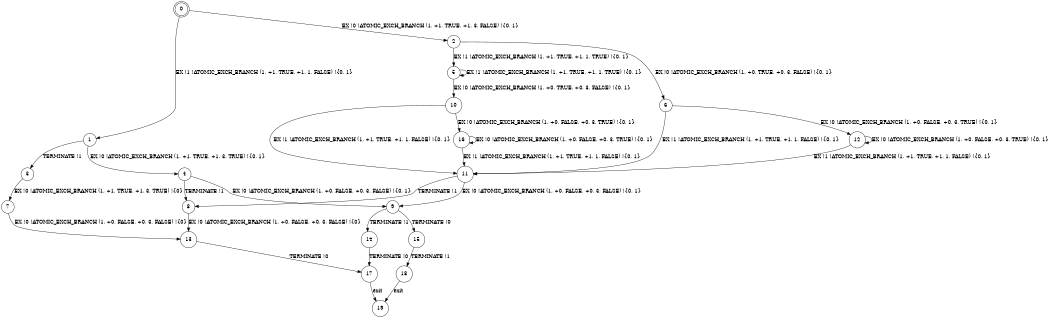 digraph BCG {
size = "7, 10.5";
center = TRUE;
node [shape = circle];
0 [peripheries = 2];
0 -> 1 [label = "EX !1 !ATOMIC_EXCH_BRANCH (1, +1, TRUE, +1, 1, FALSE) !{0, 1}"];
0 -> 2 [label = "EX !0 !ATOMIC_EXCH_BRANCH (1, +1, TRUE, +1, 3, FALSE) !{0, 1}"];
1 -> 3 [label = "TERMINATE !1"];
1 -> 4 [label = "EX !0 !ATOMIC_EXCH_BRANCH (1, +1, TRUE, +1, 3, TRUE) !{0, 1}"];
2 -> 5 [label = "EX !1 !ATOMIC_EXCH_BRANCH (1, +1, TRUE, +1, 1, TRUE) !{0, 1}"];
2 -> 6 [label = "EX !0 !ATOMIC_EXCH_BRANCH (1, +0, TRUE, +0, 3, FALSE) !{0, 1}"];
3 -> 7 [label = "EX !0 !ATOMIC_EXCH_BRANCH (1, +1, TRUE, +1, 3, TRUE) !{0}"];
4 -> 8 [label = "TERMINATE !1"];
4 -> 9 [label = "EX !0 !ATOMIC_EXCH_BRANCH (1, +0, FALSE, +0, 3, FALSE) !{0, 1}"];
5 -> 5 [label = "EX !1 !ATOMIC_EXCH_BRANCH (1, +1, TRUE, +1, 1, TRUE) !{0, 1}"];
5 -> 10 [label = "EX !0 !ATOMIC_EXCH_BRANCH (1, +0, TRUE, +0, 3, FALSE) !{0, 1}"];
6 -> 11 [label = "EX !1 !ATOMIC_EXCH_BRANCH (1, +1, TRUE, +1, 1, FALSE) !{0, 1}"];
6 -> 12 [label = "EX !0 !ATOMIC_EXCH_BRANCH (1, +0, FALSE, +0, 3, TRUE) !{0, 1}"];
7 -> 13 [label = "EX !0 !ATOMIC_EXCH_BRANCH (1, +0, FALSE, +0, 3, FALSE) !{0}"];
8 -> 13 [label = "EX !0 !ATOMIC_EXCH_BRANCH (1, +0, FALSE, +0, 3, FALSE) !{0}"];
9 -> 14 [label = "TERMINATE !1"];
9 -> 15 [label = "TERMINATE !0"];
10 -> 11 [label = "EX !1 !ATOMIC_EXCH_BRANCH (1, +1, TRUE, +1, 1, FALSE) !{0, 1}"];
10 -> 16 [label = "EX !0 !ATOMIC_EXCH_BRANCH (1, +0, FALSE, +0, 3, TRUE) !{0, 1}"];
11 -> 8 [label = "TERMINATE !1"];
11 -> 9 [label = "EX !0 !ATOMIC_EXCH_BRANCH (1, +0, FALSE, +0, 3, FALSE) !{0, 1}"];
12 -> 11 [label = "EX !1 !ATOMIC_EXCH_BRANCH (1, +1, TRUE, +1, 1, FALSE) !{0, 1}"];
12 -> 12 [label = "EX !0 !ATOMIC_EXCH_BRANCH (1, +0, FALSE, +0, 3, TRUE) !{0, 1}"];
13 -> 17 [label = "TERMINATE !0"];
14 -> 17 [label = "TERMINATE !0"];
15 -> 18 [label = "TERMINATE !1"];
16 -> 11 [label = "EX !1 !ATOMIC_EXCH_BRANCH (1, +1, TRUE, +1, 1, FALSE) !{0, 1}"];
16 -> 16 [label = "EX !0 !ATOMIC_EXCH_BRANCH (1, +0, FALSE, +0, 3, TRUE) !{0, 1}"];
17 -> 19 [label = "exit"];
18 -> 19 [label = "exit"];
}
